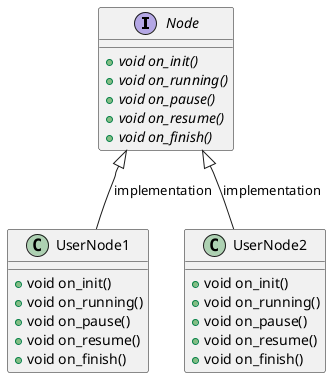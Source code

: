 @startuml
interface Node{
    +{abstract} void on_init()
    +{abstract} void on_running()
    +{abstract} void on_pause()
    +{abstract} void on_resume()
    +{abstract} void on_finish()
}
class UserNode1{
    +void on_init()
    +void on_running()
    +void on_pause()
    +void on_resume()
    +void on_finish()
}

class UserNode2{
    +void on_init()
    +void on_running()
    +void on_pause()
    +void on_resume()
    +void on_finish()
}

' UserNode1 --|> Node : implementation
' UserNode2 --|> Node : implementation
Node <|-- UserNode1 : implementation
Node <|-- UserNode2 : implementation

@enduml